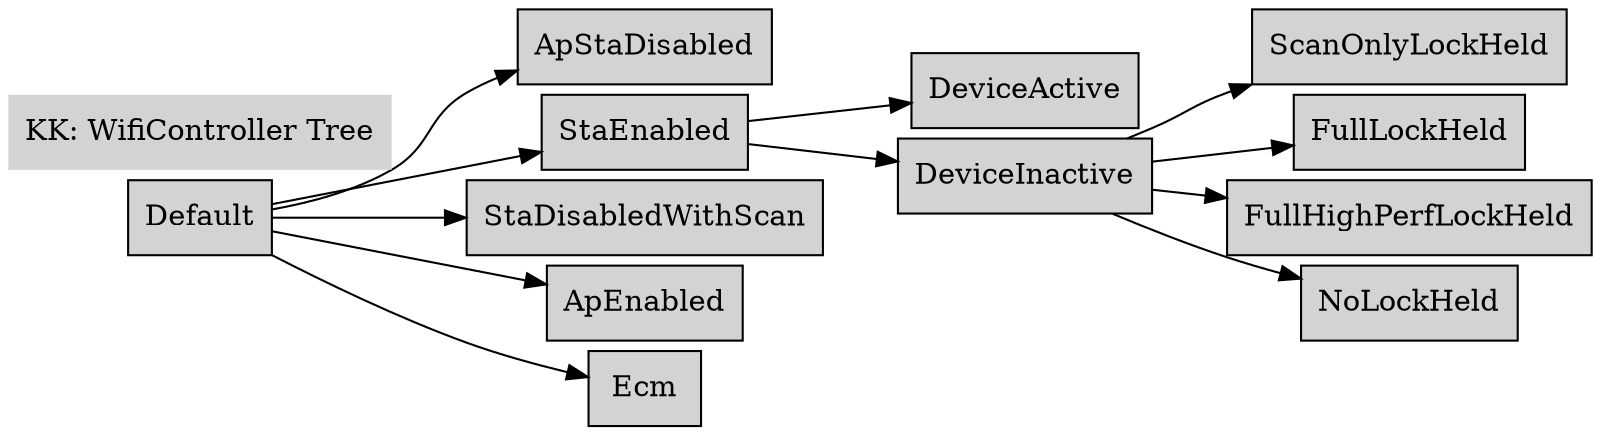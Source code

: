 digraph WSM {
  size="20,20";
  fontname = "Microsoft YaHei";
  nodesep=0.05;
  rankdir = LR;
  /*rotate = 90;*/
  edge[len=2];
  node[style=filled, shape=record];
  
"Default" -> "ApStaDisabled";
"Default" -> "StaEnabled";
"StaEnabled" -> "DeviceActive";
"StaEnabled" -> "DeviceInactive";
"DeviceInactive" -> "ScanOnlyLockHeld";
"DeviceInactive" -> "FullLockHeld";
"DeviceInactive" -> "FullHighPerfLockHeld";
"DeviceInactive" -> "NoLockHeld";
"Default" -> "StaDisabledWithScan";
"Default" -> "ApEnabled";
"Default" -> "Ecm";
"KK: WifiController Tree" [ shape = plaintext ];
}



